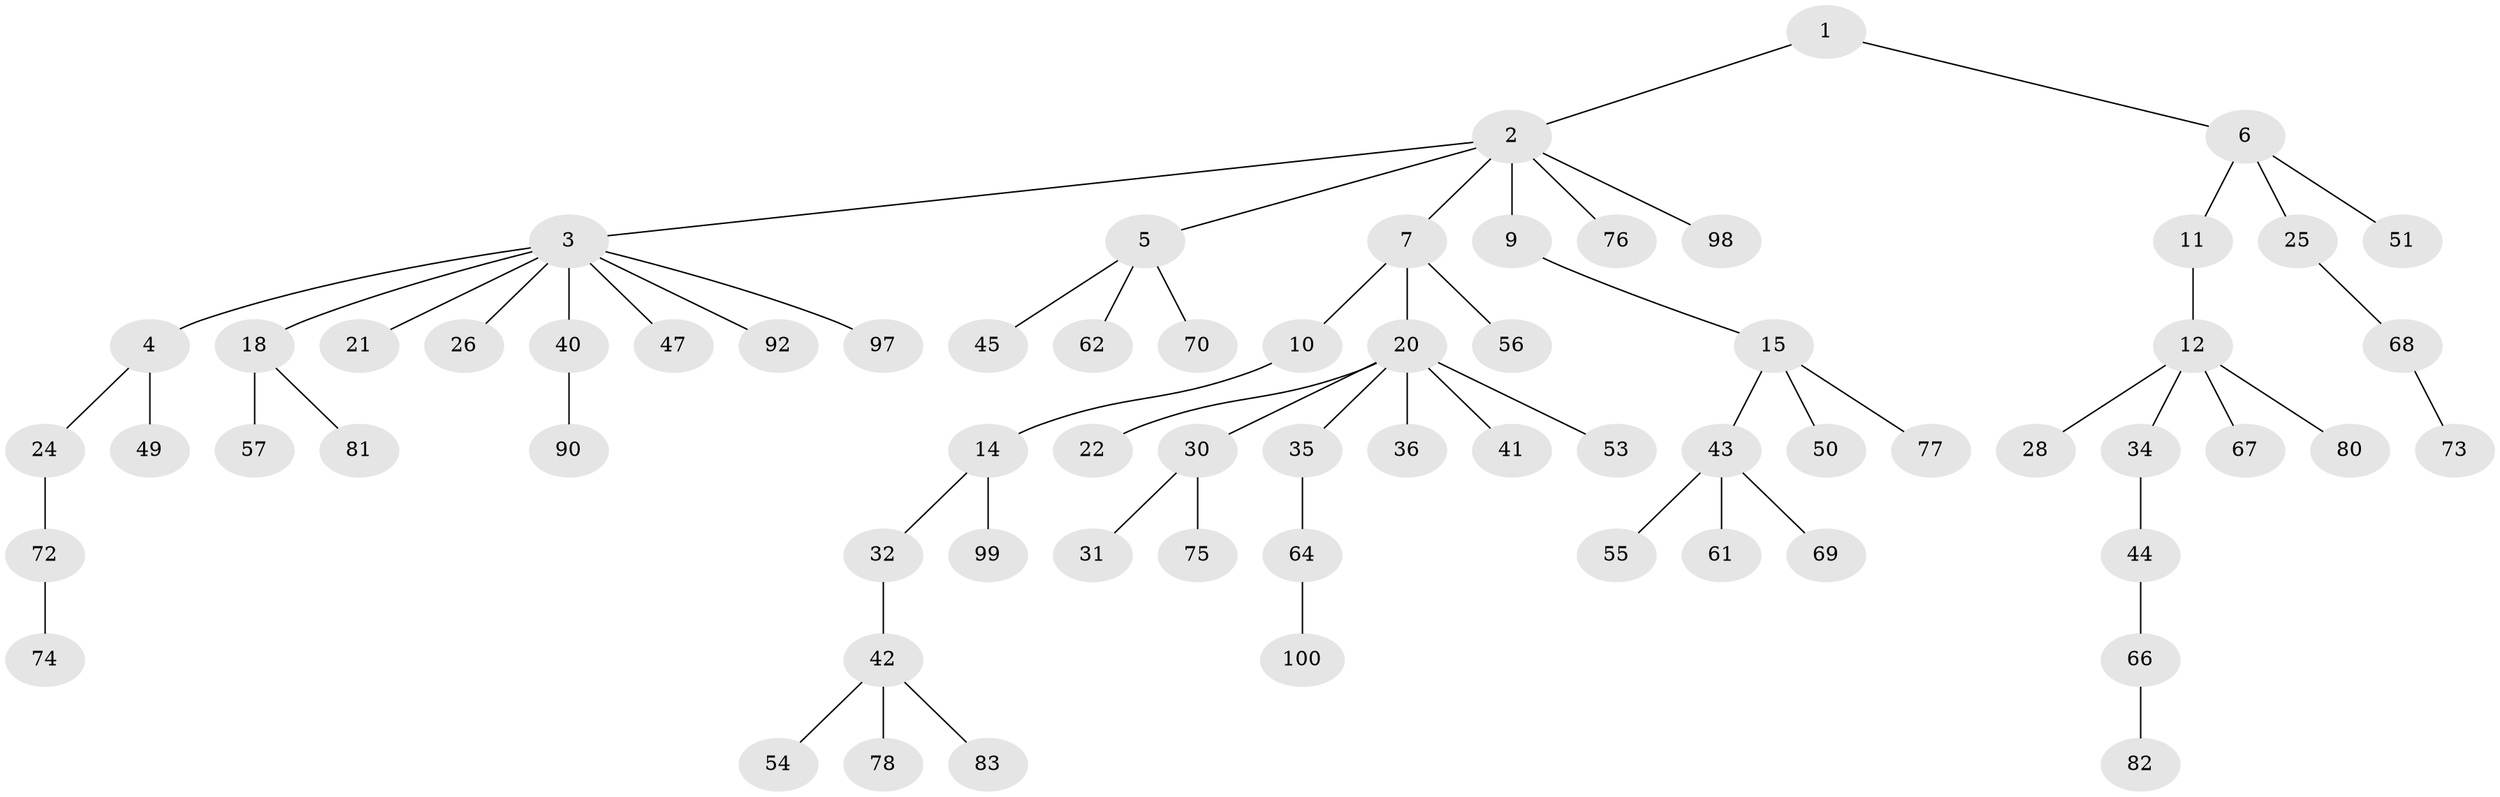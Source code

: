 // original degree distribution, {3: 0.15, 7: 0.03, 4: 0.07, 2: 0.25, 1: 0.49, 5: 0.01}
// Generated by graph-tools (version 1.1) at 2025/38/02/21/25 10:38:55]
// undirected, 67 vertices, 66 edges
graph export_dot {
graph [start="1"]
  node [color=gray90,style=filled];
  1 [super="+38"];
  2 [super="+39"];
  3 [super="+17"];
  4 [super="+27"];
  5 [super="+8"];
  6 [super="+13"];
  7;
  9 [super="+37"];
  10 [super="+94"];
  11 [super="+59"];
  12 [super="+16"];
  14;
  15 [super="+19"];
  18 [super="+60"];
  20 [super="+23"];
  21 [super="+95"];
  22;
  24 [super="+33"];
  25;
  26 [super="+96"];
  28 [super="+29"];
  30 [super="+65"];
  31;
  32 [super="+71"];
  34;
  35 [super="+48"];
  36;
  40 [super="+58"];
  41;
  42 [super="+46"];
  43 [super="+52"];
  44 [super="+88"];
  45 [super="+84"];
  47 [super="+93"];
  49;
  50;
  51;
  53;
  54 [super="+85"];
  55 [super="+79"];
  56 [super="+87"];
  57;
  61;
  62 [super="+63"];
  64 [super="+89"];
  66;
  67;
  68 [super="+86"];
  69;
  70;
  72;
  73;
  74;
  75;
  76;
  77;
  78;
  80;
  81;
  82;
  83 [super="+91"];
  90;
  92;
  97;
  98;
  99;
  100;
  1 -- 2;
  1 -- 6;
  2 -- 3;
  2 -- 5;
  2 -- 7;
  2 -- 9;
  2 -- 98;
  2 -- 76;
  3 -- 4;
  3 -- 18;
  3 -- 21;
  3 -- 40;
  3 -- 92;
  3 -- 97;
  3 -- 26;
  3 -- 47;
  4 -- 24;
  4 -- 49;
  5 -- 45;
  5 -- 62;
  5 -- 70;
  6 -- 11;
  6 -- 25;
  6 -- 51;
  7 -- 10;
  7 -- 20;
  7 -- 56;
  9 -- 15;
  10 -- 14;
  11 -- 12;
  12 -- 28;
  12 -- 34;
  12 -- 80;
  12 -- 67;
  14 -- 32;
  14 -- 99;
  15 -- 50;
  15 -- 43;
  15 -- 77;
  18 -- 57;
  18 -- 81;
  20 -- 22;
  20 -- 30;
  20 -- 36;
  20 -- 41;
  20 -- 53;
  20 -- 35;
  24 -- 72;
  25 -- 68;
  30 -- 31;
  30 -- 75;
  32 -- 42;
  34 -- 44;
  35 -- 64;
  40 -- 90;
  42 -- 54;
  42 -- 83;
  42 -- 78;
  43 -- 55;
  43 -- 61;
  43 -- 69;
  44 -- 66;
  64 -- 100;
  66 -- 82;
  68 -- 73;
  72 -- 74;
}
